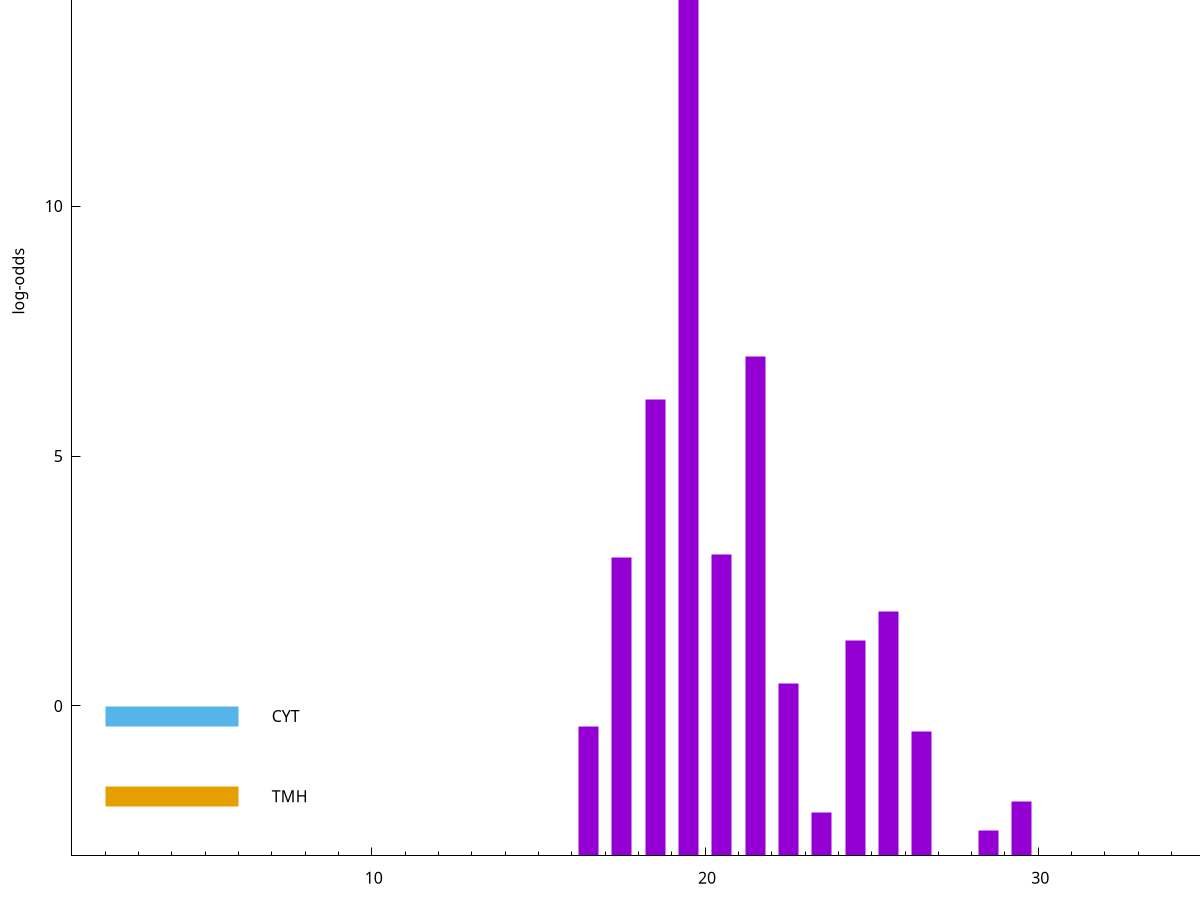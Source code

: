 set title "LipoP predictions for SRR4017837.gff"
set size 2., 1.4
set xrange [1:70] 
set mxtics 10
set yrange [-3:20]
set y2range [0:23]
set ylabel "log-odds"
set term postscript eps color solid "Helvetica" 30
set output "SRR4017837.gff5.eps"
set arrow from 2,18.8252 to 6,18.8252 nohead lt 1 lw 20
set label "SpI" at 7,18.8252
set arrow from 2,-0.200913 to 6,-0.200913 nohead lt 3 lw 20
set label "CYT" at 7,-0.200913
set arrow from 2,-1.80862 to 6,-1.80862 nohead lt 4 lw 20
set label "TMH" at 7,-1.80862
set arrow from 2,18.8252 to 6,18.8252 nohead lt 1 lw 20
set label "SpI" at 7,18.8252
# NOTE: The scores below are the log-odds scores with the threshold
# NOTE: subtracted (a hack to make gnuplot make the histogram all
# NOTE: look nice).
plot "-" axes x1y2 title "" with impulses lt 1 lw 20
19.500000 21.824500
21.500000 10.000960
18.500000 9.124890
20.500000 6.029930
17.500000 5.977410
25.500000 4.880640
24.500000 4.306400
22.500000 3.447449
16.500000 2.591047
26.500000 2.497335
29.500000 1.096170
23.500000 0.869500
28.500000 0.506590
e
exit
